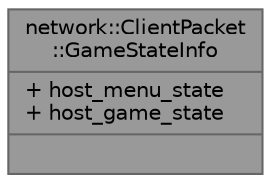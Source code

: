 digraph "network::ClientPacket::GameStateInfo"
{
 // LATEX_PDF_SIZE
  bgcolor="transparent";
  edge [fontname=Helvetica,fontsize=10,labelfontname=Helvetica,labelfontsize=10];
  node [fontname=Helvetica,fontsize=10,shape=box,height=0.2,width=0.4];
  Node1 [shape=record,label="{network::ClientPacket\l::GameStateInfo\n|+ host_menu_state\l+ host_game_state\l|}",height=0.2,width=0.4,color="gray40", fillcolor="grey60", style="filled", fontcolor="black",tooltip=" "];
}
